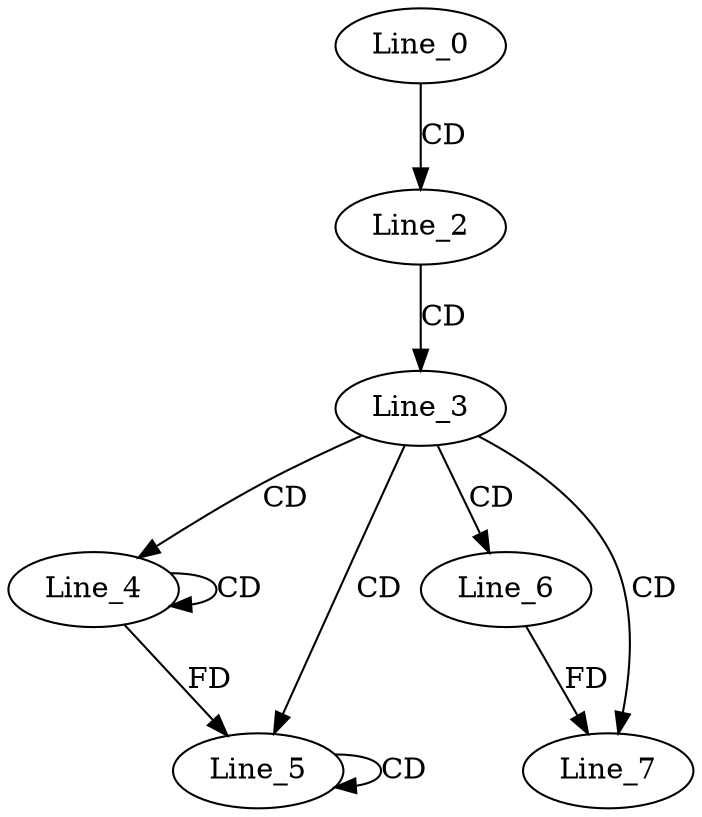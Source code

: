 digraph G {
  Line_0;
  Line_2;
  Line_3;
  Line_4;
  Line_4;
  Line_5;
  Line_5;
  Line_5;
  Line_6;
  Line_7;
  Line_7;
  Line_0 -> Line_2 [ label="CD" ];
  Line_2 -> Line_3 [ label="CD" ];
  Line_3 -> Line_4 [ label="CD" ];
  Line_4 -> Line_4 [ label="CD" ];
  Line_3 -> Line_5 [ label="CD" ];
  Line_5 -> Line_5 [ label="CD" ];
  Line_4 -> Line_5 [ label="FD" ];
  Line_3 -> Line_6 [ label="CD" ];
  Line_3 -> Line_7 [ label="CD" ];
  Line_6 -> Line_7 [ label="FD" ];
}
